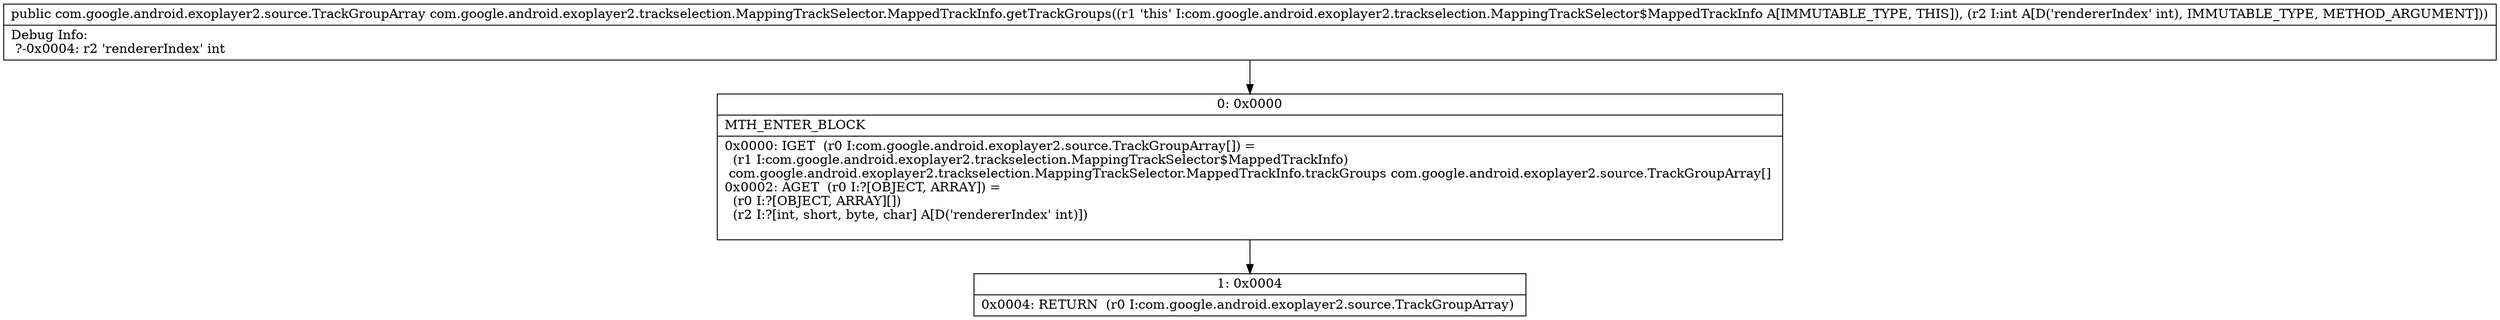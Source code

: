 digraph "CFG forcom.google.android.exoplayer2.trackselection.MappingTrackSelector.MappedTrackInfo.getTrackGroups(I)Lcom\/google\/android\/exoplayer2\/source\/TrackGroupArray;" {
Node_0 [shape=record,label="{0\:\ 0x0000|MTH_ENTER_BLOCK\l|0x0000: IGET  (r0 I:com.google.android.exoplayer2.source.TrackGroupArray[]) = \l  (r1 I:com.google.android.exoplayer2.trackselection.MappingTrackSelector$MappedTrackInfo)\l com.google.android.exoplayer2.trackselection.MappingTrackSelector.MappedTrackInfo.trackGroups com.google.android.exoplayer2.source.TrackGroupArray[] \l0x0002: AGET  (r0 I:?[OBJECT, ARRAY]) = \l  (r0 I:?[OBJECT, ARRAY][])\l  (r2 I:?[int, short, byte, char] A[D('rendererIndex' int)])\l \l}"];
Node_1 [shape=record,label="{1\:\ 0x0004|0x0004: RETURN  (r0 I:com.google.android.exoplayer2.source.TrackGroupArray) \l}"];
MethodNode[shape=record,label="{public com.google.android.exoplayer2.source.TrackGroupArray com.google.android.exoplayer2.trackselection.MappingTrackSelector.MappedTrackInfo.getTrackGroups((r1 'this' I:com.google.android.exoplayer2.trackselection.MappingTrackSelector$MappedTrackInfo A[IMMUTABLE_TYPE, THIS]), (r2 I:int A[D('rendererIndex' int), IMMUTABLE_TYPE, METHOD_ARGUMENT]))  | Debug Info:\l  ?\-0x0004: r2 'rendererIndex' int\l}"];
MethodNode -> Node_0;
Node_0 -> Node_1;
}

